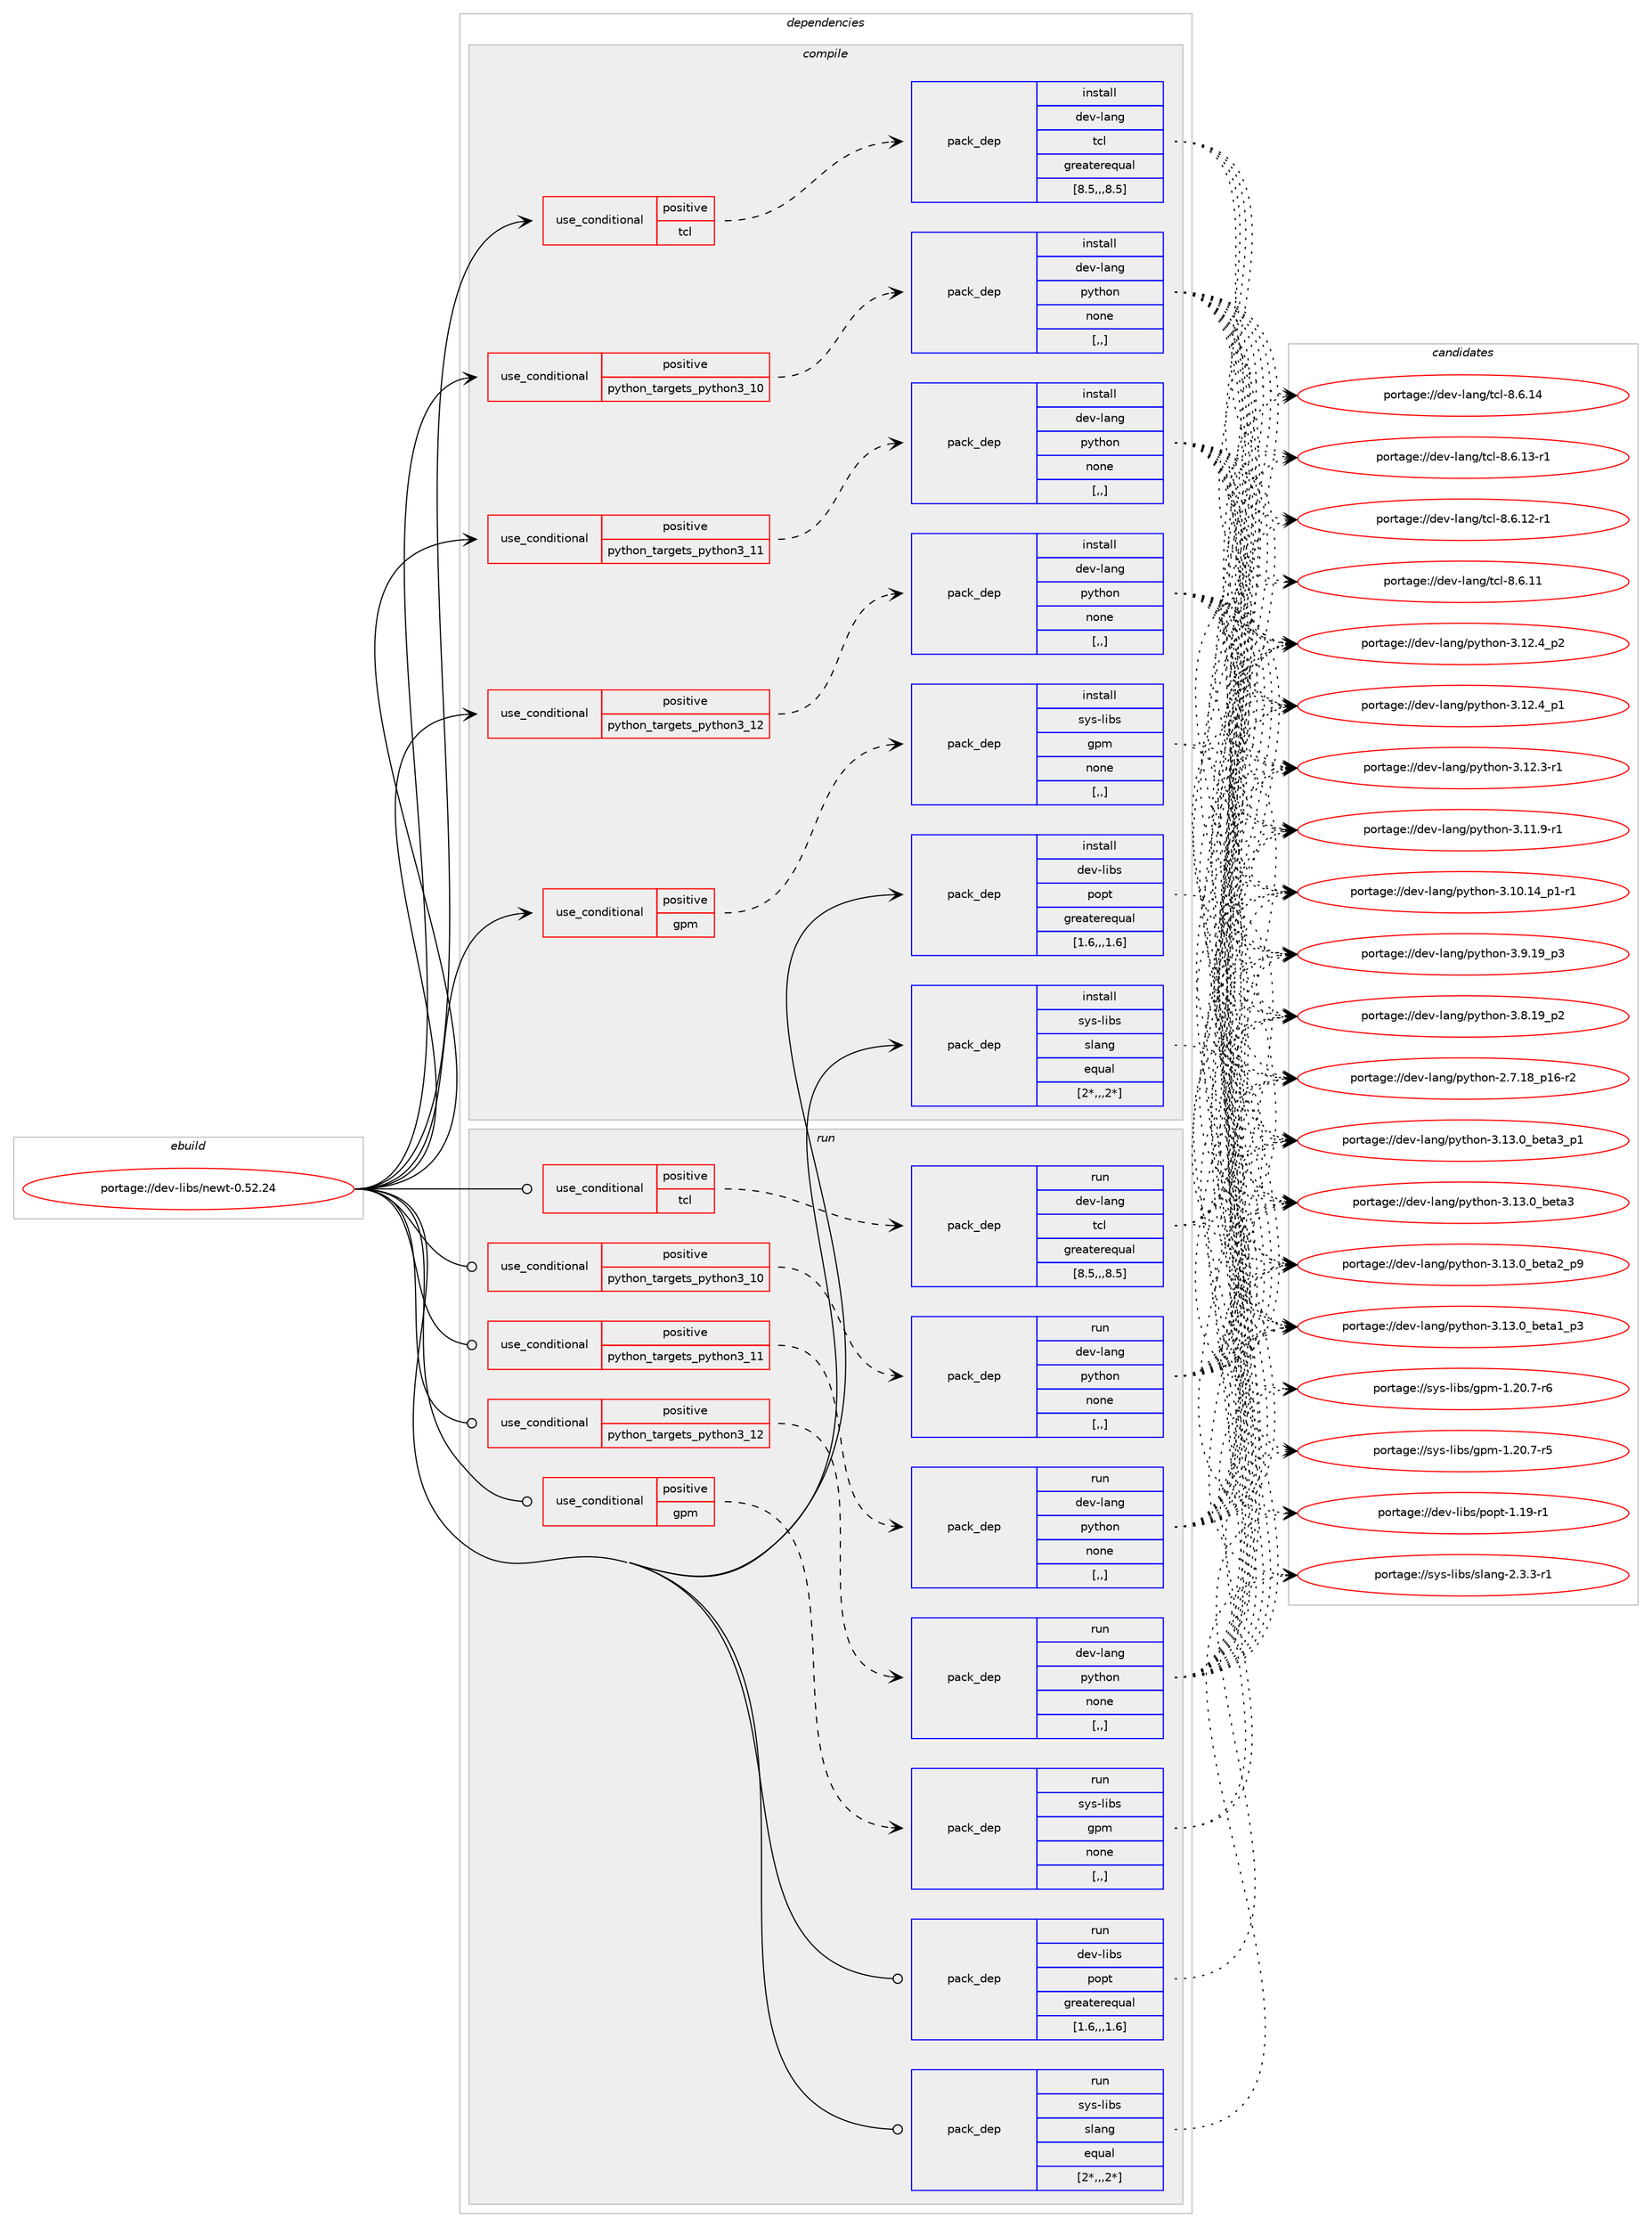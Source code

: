 digraph prolog {

# *************
# Graph options
# *************

newrank=true;
concentrate=true;
compound=true;
graph [rankdir=LR,fontname=Helvetica,fontsize=10,ranksep=1.5];#, ranksep=2.5, nodesep=0.2];
edge  [arrowhead=vee];
node  [fontname=Helvetica,fontsize=10];

# **********
# The ebuild
# **********

subgraph cluster_leftcol {
color=gray;
rank=same;
label=<<i>ebuild</i>>;
id [label="portage://dev-libs/newt-0.52.24", color=red, width=4, href="../dev-libs/newt-0.52.24.svg"];
}

# ****************
# The dependencies
# ****************

subgraph cluster_midcol {
color=gray;
label=<<i>dependencies</i>>;
subgraph cluster_compile {
fillcolor="#eeeeee";
style=filled;
label=<<i>compile</i>>;
subgraph cond27521 {
dependency111471 [label=<<TABLE BORDER="0" CELLBORDER="1" CELLSPACING="0" CELLPADDING="4"><TR><TD ROWSPAN="3" CELLPADDING="10">use_conditional</TD></TR><TR><TD>positive</TD></TR><TR><TD>gpm</TD></TR></TABLE>>, shape=none, color=red];
subgraph pack82767 {
dependency111472 [label=<<TABLE BORDER="0" CELLBORDER="1" CELLSPACING="0" CELLPADDING="4" WIDTH="220"><TR><TD ROWSPAN="6" CELLPADDING="30">pack_dep</TD></TR><TR><TD WIDTH="110">install</TD></TR><TR><TD>sys-libs</TD></TR><TR><TD>gpm</TD></TR><TR><TD>none</TD></TR><TR><TD>[,,]</TD></TR></TABLE>>, shape=none, color=blue];
}
dependency111471:e -> dependency111472:w [weight=20,style="dashed",arrowhead="vee"];
}
id:e -> dependency111471:w [weight=20,style="solid",arrowhead="vee"];
subgraph cond27522 {
dependency111473 [label=<<TABLE BORDER="0" CELLBORDER="1" CELLSPACING="0" CELLPADDING="4"><TR><TD ROWSPAN="3" CELLPADDING="10">use_conditional</TD></TR><TR><TD>positive</TD></TR><TR><TD>python_targets_python3_10</TD></TR></TABLE>>, shape=none, color=red];
subgraph pack82768 {
dependency111474 [label=<<TABLE BORDER="0" CELLBORDER="1" CELLSPACING="0" CELLPADDING="4" WIDTH="220"><TR><TD ROWSPAN="6" CELLPADDING="30">pack_dep</TD></TR><TR><TD WIDTH="110">install</TD></TR><TR><TD>dev-lang</TD></TR><TR><TD>python</TD></TR><TR><TD>none</TD></TR><TR><TD>[,,]</TD></TR></TABLE>>, shape=none, color=blue];
}
dependency111473:e -> dependency111474:w [weight=20,style="dashed",arrowhead="vee"];
}
id:e -> dependency111473:w [weight=20,style="solid",arrowhead="vee"];
subgraph cond27523 {
dependency111475 [label=<<TABLE BORDER="0" CELLBORDER="1" CELLSPACING="0" CELLPADDING="4"><TR><TD ROWSPAN="3" CELLPADDING="10">use_conditional</TD></TR><TR><TD>positive</TD></TR><TR><TD>python_targets_python3_11</TD></TR></TABLE>>, shape=none, color=red];
subgraph pack82769 {
dependency111476 [label=<<TABLE BORDER="0" CELLBORDER="1" CELLSPACING="0" CELLPADDING="4" WIDTH="220"><TR><TD ROWSPAN="6" CELLPADDING="30">pack_dep</TD></TR><TR><TD WIDTH="110">install</TD></TR><TR><TD>dev-lang</TD></TR><TR><TD>python</TD></TR><TR><TD>none</TD></TR><TR><TD>[,,]</TD></TR></TABLE>>, shape=none, color=blue];
}
dependency111475:e -> dependency111476:w [weight=20,style="dashed",arrowhead="vee"];
}
id:e -> dependency111475:w [weight=20,style="solid",arrowhead="vee"];
subgraph cond27524 {
dependency111477 [label=<<TABLE BORDER="0" CELLBORDER="1" CELLSPACING="0" CELLPADDING="4"><TR><TD ROWSPAN="3" CELLPADDING="10">use_conditional</TD></TR><TR><TD>positive</TD></TR><TR><TD>python_targets_python3_12</TD></TR></TABLE>>, shape=none, color=red];
subgraph pack82770 {
dependency111478 [label=<<TABLE BORDER="0" CELLBORDER="1" CELLSPACING="0" CELLPADDING="4" WIDTH="220"><TR><TD ROWSPAN="6" CELLPADDING="30">pack_dep</TD></TR><TR><TD WIDTH="110">install</TD></TR><TR><TD>dev-lang</TD></TR><TR><TD>python</TD></TR><TR><TD>none</TD></TR><TR><TD>[,,]</TD></TR></TABLE>>, shape=none, color=blue];
}
dependency111477:e -> dependency111478:w [weight=20,style="dashed",arrowhead="vee"];
}
id:e -> dependency111477:w [weight=20,style="solid",arrowhead="vee"];
subgraph cond27525 {
dependency111479 [label=<<TABLE BORDER="0" CELLBORDER="1" CELLSPACING="0" CELLPADDING="4"><TR><TD ROWSPAN="3" CELLPADDING="10">use_conditional</TD></TR><TR><TD>positive</TD></TR><TR><TD>tcl</TD></TR></TABLE>>, shape=none, color=red];
subgraph pack82771 {
dependency111480 [label=<<TABLE BORDER="0" CELLBORDER="1" CELLSPACING="0" CELLPADDING="4" WIDTH="220"><TR><TD ROWSPAN="6" CELLPADDING="30">pack_dep</TD></TR><TR><TD WIDTH="110">install</TD></TR><TR><TD>dev-lang</TD></TR><TR><TD>tcl</TD></TR><TR><TD>greaterequal</TD></TR><TR><TD>[8.5,,,8.5]</TD></TR></TABLE>>, shape=none, color=blue];
}
dependency111479:e -> dependency111480:w [weight=20,style="dashed",arrowhead="vee"];
}
id:e -> dependency111479:w [weight=20,style="solid",arrowhead="vee"];
subgraph pack82772 {
dependency111481 [label=<<TABLE BORDER="0" CELLBORDER="1" CELLSPACING="0" CELLPADDING="4" WIDTH="220"><TR><TD ROWSPAN="6" CELLPADDING="30">pack_dep</TD></TR><TR><TD WIDTH="110">install</TD></TR><TR><TD>dev-libs</TD></TR><TR><TD>popt</TD></TR><TR><TD>greaterequal</TD></TR><TR><TD>[1.6,,,1.6]</TD></TR></TABLE>>, shape=none, color=blue];
}
id:e -> dependency111481:w [weight=20,style="solid",arrowhead="vee"];
subgraph pack82773 {
dependency111482 [label=<<TABLE BORDER="0" CELLBORDER="1" CELLSPACING="0" CELLPADDING="4" WIDTH="220"><TR><TD ROWSPAN="6" CELLPADDING="30">pack_dep</TD></TR><TR><TD WIDTH="110">install</TD></TR><TR><TD>sys-libs</TD></TR><TR><TD>slang</TD></TR><TR><TD>equal</TD></TR><TR><TD>[2*,,,2*]</TD></TR></TABLE>>, shape=none, color=blue];
}
id:e -> dependency111482:w [weight=20,style="solid",arrowhead="vee"];
}
subgraph cluster_compileandrun {
fillcolor="#eeeeee";
style=filled;
label=<<i>compile and run</i>>;
}
subgraph cluster_run {
fillcolor="#eeeeee";
style=filled;
label=<<i>run</i>>;
subgraph cond27526 {
dependency111483 [label=<<TABLE BORDER="0" CELLBORDER="1" CELLSPACING="0" CELLPADDING="4"><TR><TD ROWSPAN="3" CELLPADDING="10">use_conditional</TD></TR><TR><TD>positive</TD></TR><TR><TD>gpm</TD></TR></TABLE>>, shape=none, color=red];
subgraph pack82774 {
dependency111484 [label=<<TABLE BORDER="0" CELLBORDER="1" CELLSPACING="0" CELLPADDING="4" WIDTH="220"><TR><TD ROWSPAN="6" CELLPADDING="30">pack_dep</TD></TR><TR><TD WIDTH="110">run</TD></TR><TR><TD>sys-libs</TD></TR><TR><TD>gpm</TD></TR><TR><TD>none</TD></TR><TR><TD>[,,]</TD></TR></TABLE>>, shape=none, color=blue];
}
dependency111483:e -> dependency111484:w [weight=20,style="dashed",arrowhead="vee"];
}
id:e -> dependency111483:w [weight=20,style="solid",arrowhead="odot"];
subgraph cond27527 {
dependency111485 [label=<<TABLE BORDER="0" CELLBORDER="1" CELLSPACING="0" CELLPADDING="4"><TR><TD ROWSPAN="3" CELLPADDING="10">use_conditional</TD></TR><TR><TD>positive</TD></TR><TR><TD>python_targets_python3_10</TD></TR></TABLE>>, shape=none, color=red];
subgraph pack82775 {
dependency111486 [label=<<TABLE BORDER="0" CELLBORDER="1" CELLSPACING="0" CELLPADDING="4" WIDTH="220"><TR><TD ROWSPAN="6" CELLPADDING="30">pack_dep</TD></TR><TR><TD WIDTH="110">run</TD></TR><TR><TD>dev-lang</TD></TR><TR><TD>python</TD></TR><TR><TD>none</TD></TR><TR><TD>[,,]</TD></TR></TABLE>>, shape=none, color=blue];
}
dependency111485:e -> dependency111486:w [weight=20,style="dashed",arrowhead="vee"];
}
id:e -> dependency111485:w [weight=20,style="solid",arrowhead="odot"];
subgraph cond27528 {
dependency111487 [label=<<TABLE BORDER="0" CELLBORDER="1" CELLSPACING="0" CELLPADDING="4"><TR><TD ROWSPAN="3" CELLPADDING="10">use_conditional</TD></TR><TR><TD>positive</TD></TR><TR><TD>python_targets_python3_11</TD></TR></TABLE>>, shape=none, color=red];
subgraph pack82776 {
dependency111488 [label=<<TABLE BORDER="0" CELLBORDER="1" CELLSPACING="0" CELLPADDING="4" WIDTH="220"><TR><TD ROWSPAN="6" CELLPADDING="30">pack_dep</TD></TR><TR><TD WIDTH="110">run</TD></TR><TR><TD>dev-lang</TD></TR><TR><TD>python</TD></TR><TR><TD>none</TD></TR><TR><TD>[,,]</TD></TR></TABLE>>, shape=none, color=blue];
}
dependency111487:e -> dependency111488:w [weight=20,style="dashed",arrowhead="vee"];
}
id:e -> dependency111487:w [weight=20,style="solid",arrowhead="odot"];
subgraph cond27529 {
dependency111489 [label=<<TABLE BORDER="0" CELLBORDER="1" CELLSPACING="0" CELLPADDING="4"><TR><TD ROWSPAN="3" CELLPADDING="10">use_conditional</TD></TR><TR><TD>positive</TD></TR><TR><TD>python_targets_python3_12</TD></TR></TABLE>>, shape=none, color=red];
subgraph pack82777 {
dependency111490 [label=<<TABLE BORDER="0" CELLBORDER="1" CELLSPACING="0" CELLPADDING="4" WIDTH="220"><TR><TD ROWSPAN="6" CELLPADDING="30">pack_dep</TD></TR><TR><TD WIDTH="110">run</TD></TR><TR><TD>dev-lang</TD></TR><TR><TD>python</TD></TR><TR><TD>none</TD></TR><TR><TD>[,,]</TD></TR></TABLE>>, shape=none, color=blue];
}
dependency111489:e -> dependency111490:w [weight=20,style="dashed",arrowhead="vee"];
}
id:e -> dependency111489:w [weight=20,style="solid",arrowhead="odot"];
subgraph cond27530 {
dependency111491 [label=<<TABLE BORDER="0" CELLBORDER="1" CELLSPACING="0" CELLPADDING="4"><TR><TD ROWSPAN="3" CELLPADDING="10">use_conditional</TD></TR><TR><TD>positive</TD></TR><TR><TD>tcl</TD></TR></TABLE>>, shape=none, color=red];
subgraph pack82778 {
dependency111492 [label=<<TABLE BORDER="0" CELLBORDER="1" CELLSPACING="0" CELLPADDING="4" WIDTH="220"><TR><TD ROWSPAN="6" CELLPADDING="30">pack_dep</TD></TR><TR><TD WIDTH="110">run</TD></TR><TR><TD>dev-lang</TD></TR><TR><TD>tcl</TD></TR><TR><TD>greaterequal</TD></TR><TR><TD>[8.5,,,8.5]</TD></TR></TABLE>>, shape=none, color=blue];
}
dependency111491:e -> dependency111492:w [weight=20,style="dashed",arrowhead="vee"];
}
id:e -> dependency111491:w [weight=20,style="solid",arrowhead="odot"];
subgraph pack82779 {
dependency111493 [label=<<TABLE BORDER="0" CELLBORDER="1" CELLSPACING="0" CELLPADDING="4" WIDTH="220"><TR><TD ROWSPAN="6" CELLPADDING="30">pack_dep</TD></TR><TR><TD WIDTH="110">run</TD></TR><TR><TD>dev-libs</TD></TR><TR><TD>popt</TD></TR><TR><TD>greaterequal</TD></TR><TR><TD>[1.6,,,1.6]</TD></TR></TABLE>>, shape=none, color=blue];
}
id:e -> dependency111493:w [weight=20,style="solid",arrowhead="odot"];
subgraph pack82780 {
dependency111494 [label=<<TABLE BORDER="0" CELLBORDER="1" CELLSPACING="0" CELLPADDING="4" WIDTH="220"><TR><TD ROWSPAN="6" CELLPADDING="30">pack_dep</TD></TR><TR><TD WIDTH="110">run</TD></TR><TR><TD>sys-libs</TD></TR><TR><TD>slang</TD></TR><TR><TD>equal</TD></TR><TR><TD>[2*,,,2*]</TD></TR></TABLE>>, shape=none, color=blue];
}
id:e -> dependency111494:w [weight=20,style="solid",arrowhead="odot"];
}
}

# **************
# The candidates
# **************

subgraph cluster_choices {
rank=same;
color=gray;
label=<<i>candidates</i>>;

subgraph choice82767 {
color=black;
nodesep=1;
choice115121115451081059811547103112109454946504846554511454 [label="portage://sys-libs/gpm-1.20.7-r6", color=red, width=4,href="../sys-libs/gpm-1.20.7-r6.svg"];
choice115121115451081059811547103112109454946504846554511453 [label="portage://sys-libs/gpm-1.20.7-r5", color=red, width=4,href="../sys-libs/gpm-1.20.7-r5.svg"];
dependency111472:e -> choice115121115451081059811547103112109454946504846554511454:w [style=dotted,weight="100"];
dependency111472:e -> choice115121115451081059811547103112109454946504846554511453:w [style=dotted,weight="100"];
}
subgraph choice82768 {
color=black;
nodesep=1;
choice10010111845108971101034711212111610411111045514649514648959810111697519511249 [label="portage://dev-lang/python-3.13.0_beta3_p1", color=red, width=4,href="../dev-lang/python-3.13.0_beta3_p1.svg"];
choice1001011184510897110103471121211161041111104551464951464895981011169751 [label="portage://dev-lang/python-3.13.0_beta3", color=red, width=4,href="../dev-lang/python-3.13.0_beta3.svg"];
choice10010111845108971101034711212111610411111045514649514648959810111697509511257 [label="portage://dev-lang/python-3.13.0_beta2_p9", color=red, width=4,href="../dev-lang/python-3.13.0_beta2_p9.svg"];
choice10010111845108971101034711212111610411111045514649514648959810111697499511251 [label="portage://dev-lang/python-3.13.0_beta1_p3", color=red, width=4,href="../dev-lang/python-3.13.0_beta1_p3.svg"];
choice100101118451089711010347112121116104111110455146495046529511250 [label="portage://dev-lang/python-3.12.4_p2", color=red, width=4,href="../dev-lang/python-3.12.4_p2.svg"];
choice100101118451089711010347112121116104111110455146495046529511249 [label="portage://dev-lang/python-3.12.4_p1", color=red, width=4,href="../dev-lang/python-3.12.4_p1.svg"];
choice100101118451089711010347112121116104111110455146495046514511449 [label="portage://dev-lang/python-3.12.3-r1", color=red, width=4,href="../dev-lang/python-3.12.3-r1.svg"];
choice100101118451089711010347112121116104111110455146494946574511449 [label="portage://dev-lang/python-3.11.9-r1", color=red, width=4,href="../dev-lang/python-3.11.9-r1.svg"];
choice100101118451089711010347112121116104111110455146494846495295112494511449 [label="portage://dev-lang/python-3.10.14_p1-r1", color=red, width=4,href="../dev-lang/python-3.10.14_p1-r1.svg"];
choice100101118451089711010347112121116104111110455146574649579511251 [label="portage://dev-lang/python-3.9.19_p3", color=red, width=4,href="../dev-lang/python-3.9.19_p3.svg"];
choice100101118451089711010347112121116104111110455146564649579511250 [label="portage://dev-lang/python-3.8.19_p2", color=red, width=4,href="../dev-lang/python-3.8.19_p2.svg"];
choice100101118451089711010347112121116104111110455046554649569511249544511450 [label="portage://dev-lang/python-2.7.18_p16-r2", color=red, width=4,href="../dev-lang/python-2.7.18_p16-r2.svg"];
dependency111474:e -> choice10010111845108971101034711212111610411111045514649514648959810111697519511249:w [style=dotted,weight="100"];
dependency111474:e -> choice1001011184510897110103471121211161041111104551464951464895981011169751:w [style=dotted,weight="100"];
dependency111474:e -> choice10010111845108971101034711212111610411111045514649514648959810111697509511257:w [style=dotted,weight="100"];
dependency111474:e -> choice10010111845108971101034711212111610411111045514649514648959810111697499511251:w [style=dotted,weight="100"];
dependency111474:e -> choice100101118451089711010347112121116104111110455146495046529511250:w [style=dotted,weight="100"];
dependency111474:e -> choice100101118451089711010347112121116104111110455146495046529511249:w [style=dotted,weight="100"];
dependency111474:e -> choice100101118451089711010347112121116104111110455146495046514511449:w [style=dotted,weight="100"];
dependency111474:e -> choice100101118451089711010347112121116104111110455146494946574511449:w [style=dotted,weight="100"];
dependency111474:e -> choice100101118451089711010347112121116104111110455146494846495295112494511449:w [style=dotted,weight="100"];
dependency111474:e -> choice100101118451089711010347112121116104111110455146574649579511251:w [style=dotted,weight="100"];
dependency111474:e -> choice100101118451089711010347112121116104111110455146564649579511250:w [style=dotted,weight="100"];
dependency111474:e -> choice100101118451089711010347112121116104111110455046554649569511249544511450:w [style=dotted,weight="100"];
}
subgraph choice82769 {
color=black;
nodesep=1;
choice10010111845108971101034711212111610411111045514649514648959810111697519511249 [label="portage://dev-lang/python-3.13.0_beta3_p1", color=red, width=4,href="../dev-lang/python-3.13.0_beta3_p1.svg"];
choice1001011184510897110103471121211161041111104551464951464895981011169751 [label="portage://dev-lang/python-3.13.0_beta3", color=red, width=4,href="../dev-lang/python-3.13.0_beta3.svg"];
choice10010111845108971101034711212111610411111045514649514648959810111697509511257 [label="portage://dev-lang/python-3.13.0_beta2_p9", color=red, width=4,href="../dev-lang/python-3.13.0_beta2_p9.svg"];
choice10010111845108971101034711212111610411111045514649514648959810111697499511251 [label="portage://dev-lang/python-3.13.0_beta1_p3", color=red, width=4,href="../dev-lang/python-3.13.0_beta1_p3.svg"];
choice100101118451089711010347112121116104111110455146495046529511250 [label="portage://dev-lang/python-3.12.4_p2", color=red, width=4,href="../dev-lang/python-3.12.4_p2.svg"];
choice100101118451089711010347112121116104111110455146495046529511249 [label="portage://dev-lang/python-3.12.4_p1", color=red, width=4,href="../dev-lang/python-3.12.4_p1.svg"];
choice100101118451089711010347112121116104111110455146495046514511449 [label="portage://dev-lang/python-3.12.3-r1", color=red, width=4,href="../dev-lang/python-3.12.3-r1.svg"];
choice100101118451089711010347112121116104111110455146494946574511449 [label="portage://dev-lang/python-3.11.9-r1", color=red, width=4,href="../dev-lang/python-3.11.9-r1.svg"];
choice100101118451089711010347112121116104111110455146494846495295112494511449 [label="portage://dev-lang/python-3.10.14_p1-r1", color=red, width=4,href="../dev-lang/python-3.10.14_p1-r1.svg"];
choice100101118451089711010347112121116104111110455146574649579511251 [label="portage://dev-lang/python-3.9.19_p3", color=red, width=4,href="../dev-lang/python-3.9.19_p3.svg"];
choice100101118451089711010347112121116104111110455146564649579511250 [label="portage://dev-lang/python-3.8.19_p2", color=red, width=4,href="../dev-lang/python-3.8.19_p2.svg"];
choice100101118451089711010347112121116104111110455046554649569511249544511450 [label="portage://dev-lang/python-2.7.18_p16-r2", color=red, width=4,href="../dev-lang/python-2.7.18_p16-r2.svg"];
dependency111476:e -> choice10010111845108971101034711212111610411111045514649514648959810111697519511249:w [style=dotted,weight="100"];
dependency111476:e -> choice1001011184510897110103471121211161041111104551464951464895981011169751:w [style=dotted,weight="100"];
dependency111476:e -> choice10010111845108971101034711212111610411111045514649514648959810111697509511257:w [style=dotted,weight="100"];
dependency111476:e -> choice10010111845108971101034711212111610411111045514649514648959810111697499511251:w [style=dotted,weight="100"];
dependency111476:e -> choice100101118451089711010347112121116104111110455146495046529511250:w [style=dotted,weight="100"];
dependency111476:e -> choice100101118451089711010347112121116104111110455146495046529511249:w [style=dotted,weight="100"];
dependency111476:e -> choice100101118451089711010347112121116104111110455146495046514511449:w [style=dotted,weight="100"];
dependency111476:e -> choice100101118451089711010347112121116104111110455146494946574511449:w [style=dotted,weight="100"];
dependency111476:e -> choice100101118451089711010347112121116104111110455146494846495295112494511449:w [style=dotted,weight="100"];
dependency111476:e -> choice100101118451089711010347112121116104111110455146574649579511251:w [style=dotted,weight="100"];
dependency111476:e -> choice100101118451089711010347112121116104111110455146564649579511250:w [style=dotted,weight="100"];
dependency111476:e -> choice100101118451089711010347112121116104111110455046554649569511249544511450:w [style=dotted,weight="100"];
}
subgraph choice82770 {
color=black;
nodesep=1;
choice10010111845108971101034711212111610411111045514649514648959810111697519511249 [label="portage://dev-lang/python-3.13.0_beta3_p1", color=red, width=4,href="../dev-lang/python-3.13.0_beta3_p1.svg"];
choice1001011184510897110103471121211161041111104551464951464895981011169751 [label="portage://dev-lang/python-3.13.0_beta3", color=red, width=4,href="../dev-lang/python-3.13.0_beta3.svg"];
choice10010111845108971101034711212111610411111045514649514648959810111697509511257 [label="portage://dev-lang/python-3.13.0_beta2_p9", color=red, width=4,href="../dev-lang/python-3.13.0_beta2_p9.svg"];
choice10010111845108971101034711212111610411111045514649514648959810111697499511251 [label="portage://dev-lang/python-3.13.0_beta1_p3", color=red, width=4,href="../dev-lang/python-3.13.0_beta1_p3.svg"];
choice100101118451089711010347112121116104111110455146495046529511250 [label="portage://dev-lang/python-3.12.4_p2", color=red, width=4,href="../dev-lang/python-3.12.4_p2.svg"];
choice100101118451089711010347112121116104111110455146495046529511249 [label="portage://dev-lang/python-3.12.4_p1", color=red, width=4,href="../dev-lang/python-3.12.4_p1.svg"];
choice100101118451089711010347112121116104111110455146495046514511449 [label="portage://dev-lang/python-3.12.3-r1", color=red, width=4,href="../dev-lang/python-3.12.3-r1.svg"];
choice100101118451089711010347112121116104111110455146494946574511449 [label="portage://dev-lang/python-3.11.9-r1", color=red, width=4,href="../dev-lang/python-3.11.9-r1.svg"];
choice100101118451089711010347112121116104111110455146494846495295112494511449 [label="portage://dev-lang/python-3.10.14_p1-r1", color=red, width=4,href="../dev-lang/python-3.10.14_p1-r1.svg"];
choice100101118451089711010347112121116104111110455146574649579511251 [label="portage://dev-lang/python-3.9.19_p3", color=red, width=4,href="../dev-lang/python-3.9.19_p3.svg"];
choice100101118451089711010347112121116104111110455146564649579511250 [label="portage://dev-lang/python-3.8.19_p2", color=red, width=4,href="../dev-lang/python-3.8.19_p2.svg"];
choice100101118451089711010347112121116104111110455046554649569511249544511450 [label="portage://dev-lang/python-2.7.18_p16-r2", color=red, width=4,href="../dev-lang/python-2.7.18_p16-r2.svg"];
dependency111478:e -> choice10010111845108971101034711212111610411111045514649514648959810111697519511249:w [style=dotted,weight="100"];
dependency111478:e -> choice1001011184510897110103471121211161041111104551464951464895981011169751:w [style=dotted,weight="100"];
dependency111478:e -> choice10010111845108971101034711212111610411111045514649514648959810111697509511257:w [style=dotted,weight="100"];
dependency111478:e -> choice10010111845108971101034711212111610411111045514649514648959810111697499511251:w [style=dotted,weight="100"];
dependency111478:e -> choice100101118451089711010347112121116104111110455146495046529511250:w [style=dotted,weight="100"];
dependency111478:e -> choice100101118451089711010347112121116104111110455146495046529511249:w [style=dotted,weight="100"];
dependency111478:e -> choice100101118451089711010347112121116104111110455146495046514511449:w [style=dotted,weight="100"];
dependency111478:e -> choice100101118451089711010347112121116104111110455146494946574511449:w [style=dotted,weight="100"];
dependency111478:e -> choice100101118451089711010347112121116104111110455146494846495295112494511449:w [style=dotted,weight="100"];
dependency111478:e -> choice100101118451089711010347112121116104111110455146574649579511251:w [style=dotted,weight="100"];
dependency111478:e -> choice100101118451089711010347112121116104111110455146564649579511250:w [style=dotted,weight="100"];
dependency111478:e -> choice100101118451089711010347112121116104111110455046554649569511249544511450:w [style=dotted,weight="100"];
}
subgraph choice82771 {
color=black;
nodesep=1;
choice1001011184510897110103471169910845564654464952 [label="portage://dev-lang/tcl-8.6.14", color=red, width=4,href="../dev-lang/tcl-8.6.14.svg"];
choice10010111845108971101034711699108455646544649514511449 [label="portage://dev-lang/tcl-8.6.13-r1", color=red, width=4,href="../dev-lang/tcl-8.6.13-r1.svg"];
choice10010111845108971101034711699108455646544649504511449 [label="portage://dev-lang/tcl-8.6.12-r1", color=red, width=4,href="../dev-lang/tcl-8.6.12-r1.svg"];
choice1001011184510897110103471169910845564654464949 [label="portage://dev-lang/tcl-8.6.11", color=red, width=4,href="../dev-lang/tcl-8.6.11.svg"];
dependency111480:e -> choice1001011184510897110103471169910845564654464952:w [style=dotted,weight="100"];
dependency111480:e -> choice10010111845108971101034711699108455646544649514511449:w [style=dotted,weight="100"];
dependency111480:e -> choice10010111845108971101034711699108455646544649504511449:w [style=dotted,weight="100"];
dependency111480:e -> choice1001011184510897110103471169910845564654464949:w [style=dotted,weight="100"];
}
subgraph choice82772 {
color=black;
nodesep=1;
choice10010111845108105981154711211111211645494649574511449 [label="portage://dev-libs/popt-1.19-r1", color=red, width=4,href="../dev-libs/popt-1.19-r1.svg"];
dependency111481:e -> choice10010111845108105981154711211111211645494649574511449:w [style=dotted,weight="100"];
}
subgraph choice82773 {
color=black;
nodesep=1;
choice115121115451081059811547115108971101034550465146514511449 [label="portage://sys-libs/slang-2.3.3-r1", color=red, width=4,href="../sys-libs/slang-2.3.3-r1.svg"];
dependency111482:e -> choice115121115451081059811547115108971101034550465146514511449:w [style=dotted,weight="100"];
}
subgraph choice82774 {
color=black;
nodesep=1;
choice115121115451081059811547103112109454946504846554511454 [label="portage://sys-libs/gpm-1.20.7-r6", color=red, width=4,href="../sys-libs/gpm-1.20.7-r6.svg"];
choice115121115451081059811547103112109454946504846554511453 [label="portage://sys-libs/gpm-1.20.7-r5", color=red, width=4,href="../sys-libs/gpm-1.20.7-r5.svg"];
dependency111484:e -> choice115121115451081059811547103112109454946504846554511454:w [style=dotted,weight="100"];
dependency111484:e -> choice115121115451081059811547103112109454946504846554511453:w [style=dotted,weight="100"];
}
subgraph choice82775 {
color=black;
nodesep=1;
choice10010111845108971101034711212111610411111045514649514648959810111697519511249 [label="portage://dev-lang/python-3.13.0_beta3_p1", color=red, width=4,href="../dev-lang/python-3.13.0_beta3_p1.svg"];
choice1001011184510897110103471121211161041111104551464951464895981011169751 [label="portage://dev-lang/python-3.13.0_beta3", color=red, width=4,href="../dev-lang/python-3.13.0_beta3.svg"];
choice10010111845108971101034711212111610411111045514649514648959810111697509511257 [label="portage://dev-lang/python-3.13.0_beta2_p9", color=red, width=4,href="../dev-lang/python-3.13.0_beta2_p9.svg"];
choice10010111845108971101034711212111610411111045514649514648959810111697499511251 [label="portage://dev-lang/python-3.13.0_beta1_p3", color=red, width=4,href="../dev-lang/python-3.13.0_beta1_p3.svg"];
choice100101118451089711010347112121116104111110455146495046529511250 [label="portage://dev-lang/python-3.12.4_p2", color=red, width=4,href="../dev-lang/python-3.12.4_p2.svg"];
choice100101118451089711010347112121116104111110455146495046529511249 [label="portage://dev-lang/python-3.12.4_p1", color=red, width=4,href="../dev-lang/python-3.12.4_p1.svg"];
choice100101118451089711010347112121116104111110455146495046514511449 [label="portage://dev-lang/python-3.12.3-r1", color=red, width=4,href="../dev-lang/python-3.12.3-r1.svg"];
choice100101118451089711010347112121116104111110455146494946574511449 [label="portage://dev-lang/python-3.11.9-r1", color=red, width=4,href="../dev-lang/python-3.11.9-r1.svg"];
choice100101118451089711010347112121116104111110455146494846495295112494511449 [label="portage://dev-lang/python-3.10.14_p1-r1", color=red, width=4,href="../dev-lang/python-3.10.14_p1-r1.svg"];
choice100101118451089711010347112121116104111110455146574649579511251 [label="portage://dev-lang/python-3.9.19_p3", color=red, width=4,href="../dev-lang/python-3.9.19_p3.svg"];
choice100101118451089711010347112121116104111110455146564649579511250 [label="portage://dev-lang/python-3.8.19_p2", color=red, width=4,href="../dev-lang/python-3.8.19_p2.svg"];
choice100101118451089711010347112121116104111110455046554649569511249544511450 [label="portage://dev-lang/python-2.7.18_p16-r2", color=red, width=4,href="../dev-lang/python-2.7.18_p16-r2.svg"];
dependency111486:e -> choice10010111845108971101034711212111610411111045514649514648959810111697519511249:w [style=dotted,weight="100"];
dependency111486:e -> choice1001011184510897110103471121211161041111104551464951464895981011169751:w [style=dotted,weight="100"];
dependency111486:e -> choice10010111845108971101034711212111610411111045514649514648959810111697509511257:w [style=dotted,weight="100"];
dependency111486:e -> choice10010111845108971101034711212111610411111045514649514648959810111697499511251:w [style=dotted,weight="100"];
dependency111486:e -> choice100101118451089711010347112121116104111110455146495046529511250:w [style=dotted,weight="100"];
dependency111486:e -> choice100101118451089711010347112121116104111110455146495046529511249:w [style=dotted,weight="100"];
dependency111486:e -> choice100101118451089711010347112121116104111110455146495046514511449:w [style=dotted,weight="100"];
dependency111486:e -> choice100101118451089711010347112121116104111110455146494946574511449:w [style=dotted,weight="100"];
dependency111486:e -> choice100101118451089711010347112121116104111110455146494846495295112494511449:w [style=dotted,weight="100"];
dependency111486:e -> choice100101118451089711010347112121116104111110455146574649579511251:w [style=dotted,weight="100"];
dependency111486:e -> choice100101118451089711010347112121116104111110455146564649579511250:w [style=dotted,weight="100"];
dependency111486:e -> choice100101118451089711010347112121116104111110455046554649569511249544511450:w [style=dotted,weight="100"];
}
subgraph choice82776 {
color=black;
nodesep=1;
choice10010111845108971101034711212111610411111045514649514648959810111697519511249 [label="portage://dev-lang/python-3.13.0_beta3_p1", color=red, width=4,href="../dev-lang/python-3.13.0_beta3_p1.svg"];
choice1001011184510897110103471121211161041111104551464951464895981011169751 [label="portage://dev-lang/python-3.13.0_beta3", color=red, width=4,href="../dev-lang/python-3.13.0_beta3.svg"];
choice10010111845108971101034711212111610411111045514649514648959810111697509511257 [label="portage://dev-lang/python-3.13.0_beta2_p9", color=red, width=4,href="../dev-lang/python-3.13.0_beta2_p9.svg"];
choice10010111845108971101034711212111610411111045514649514648959810111697499511251 [label="portage://dev-lang/python-3.13.0_beta1_p3", color=red, width=4,href="../dev-lang/python-3.13.0_beta1_p3.svg"];
choice100101118451089711010347112121116104111110455146495046529511250 [label="portage://dev-lang/python-3.12.4_p2", color=red, width=4,href="../dev-lang/python-3.12.4_p2.svg"];
choice100101118451089711010347112121116104111110455146495046529511249 [label="portage://dev-lang/python-3.12.4_p1", color=red, width=4,href="../dev-lang/python-3.12.4_p1.svg"];
choice100101118451089711010347112121116104111110455146495046514511449 [label="portage://dev-lang/python-3.12.3-r1", color=red, width=4,href="../dev-lang/python-3.12.3-r1.svg"];
choice100101118451089711010347112121116104111110455146494946574511449 [label="portage://dev-lang/python-3.11.9-r1", color=red, width=4,href="../dev-lang/python-3.11.9-r1.svg"];
choice100101118451089711010347112121116104111110455146494846495295112494511449 [label="portage://dev-lang/python-3.10.14_p1-r1", color=red, width=4,href="../dev-lang/python-3.10.14_p1-r1.svg"];
choice100101118451089711010347112121116104111110455146574649579511251 [label="portage://dev-lang/python-3.9.19_p3", color=red, width=4,href="../dev-lang/python-3.9.19_p3.svg"];
choice100101118451089711010347112121116104111110455146564649579511250 [label="portage://dev-lang/python-3.8.19_p2", color=red, width=4,href="../dev-lang/python-3.8.19_p2.svg"];
choice100101118451089711010347112121116104111110455046554649569511249544511450 [label="portage://dev-lang/python-2.7.18_p16-r2", color=red, width=4,href="../dev-lang/python-2.7.18_p16-r2.svg"];
dependency111488:e -> choice10010111845108971101034711212111610411111045514649514648959810111697519511249:w [style=dotted,weight="100"];
dependency111488:e -> choice1001011184510897110103471121211161041111104551464951464895981011169751:w [style=dotted,weight="100"];
dependency111488:e -> choice10010111845108971101034711212111610411111045514649514648959810111697509511257:w [style=dotted,weight="100"];
dependency111488:e -> choice10010111845108971101034711212111610411111045514649514648959810111697499511251:w [style=dotted,weight="100"];
dependency111488:e -> choice100101118451089711010347112121116104111110455146495046529511250:w [style=dotted,weight="100"];
dependency111488:e -> choice100101118451089711010347112121116104111110455146495046529511249:w [style=dotted,weight="100"];
dependency111488:e -> choice100101118451089711010347112121116104111110455146495046514511449:w [style=dotted,weight="100"];
dependency111488:e -> choice100101118451089711010347112121116104111110455146494946574511449:w [style=dotted,weight="100"];
dependency111488:e -> choice100101118451089711010347112121116104111110455146494846495295112494511449:w [style=dotted,weight="100"];
dependency111488:e -> choice100101118451089711010347112121116104111110455146574649579511251:w [style=dotted,weight="100"];
dependency111488:e -> choice100101118451089711010347112121116104111110455146564649579511250:w [style=dotted,weight="100"];
dependency111488:e -> choice100101118451089711010347112121116104111110455046554649569511249544511450:w [style=dotted,weight="100"];
}
subgraph choice82777 {
color=black;
nodesep=1;
choice10010111845108971101034711212111610411111045514649514648959810111697519511249 [label="portage://dev-lang/python-3.13.0_beta3_p1", color=red, width=4,href="../dev-lang/python-3.13.0_beta3_p1.svg"];
choice1001011184510897110103471121211161041111104551464951464895981011169751 [label="portage://dev-lang/python-3.13.0_beta3", color=red, width=4,href="../dev-lang/python-3.13.0_beta3.svg"];
choice10010111845108971101034711212111610411111045514649514648959810111697509511257 [label="portage://dev-lang/python-3.13.0_beta2_p9", color=red, width=4,href="../dev-lang/python-3.13.0_beta2_p9.svg"];
choice10010111845108971101034711212111610411111045514649514648959810111697499511251 [label="portage://dev-lang/python-3.13.0_beta1_p3", color=red, width=4,href="../dev-lang/python-3.13.0_beta1_p3.svg"];
choice100101118451089711010347112121116104111110455146495046529511250 [label="portage://dev-lang/python-3.12.4_p2", color=red, width=4,href="../dev-lang/python-3.12.4_p2.svg"];
choice100101118451089711010347112121116104111110455146495046529511249 [label="portage://dev-lang/python-3.12.4_p1", color=red, width=4,href="../dev-lang/python-3.12.4_p1.svg"];
choice100101118451089711010347112121116104111110455146495046514511449 [label="portage://dev-lang/python-3.12.3-r1", color=red, width=4,href="../dev-lang/python-3.12.3-r1.svg"];
choice100101118451089711010347112121116104111110455146494946574511449 [label="portage://dev-lang/python-3.11.9-r1", color=red, width=4,href="../dev-lang/python-3.11.9-r1.svg"];
choice100101118451089711010347112121116104111110455146494846495295112494511449 [label="portage://dev-lang/python-3.10.14_p1-r1", color=red, width=4,href="../dev-lang/python-3.10.14_p1-r1.svg"];
choice100101118451089711010347112121116104111110455146574649579511251 [label="portage://dev-lang/python-3.9.19_p3", color=red, width=4,href="../dev-lang/python-3.9.19_p3.svg"];
choice100101118451089711010347112121116104111110455146564649579511250 [label="portage://dev-lang/python-3.8.19_p2", color=red, width=4,href="../dev-lang/python-3.8.19_p2.svg"];
choice100101118451089711010347112121116104111110455046554649569511249544511450 [label="portage://dev-lang/python-2.7.18_p16-r2", color=red, width=4,href="../dev-lang/python-2.7.18_p16-r2.svg"];
dependency111490:e -> choice10010111845108971101034711212111610411111045514649514648959810111697519511249:w [style=dotted,weight="100"];
dependency111490:e -> choice1001011184510897110103471121211161041111104551464951464895981011169751:w [style=dotted,weight="100"];
dependency111490:e -> choice10010111845108971101034711212111610411111045514649514648959810111697509511257:w [style=dotted,weight="100"];
dependency111490:e -> choice10010111845108971101034711212111610411111045514649514648959810111697499511251:w [style=dotted,weight="100"];
dependency111490:e -> choice100101118451089711010347112121116104111110455146495046529511250:w [style=dotted,weight="100"];
dependency111490:e -> choice100101118451089711010347112121116104111110455146495046529511249:w [style=dotted,weight="100"];
dependency111490:e -> choice100101118451089711010347112121116104111110455146495046514511449:w [style=dotted,weight="100"];
dependency111490:e -> choice100101118451089711010347112121116104111110455146494946574511449:w [style=dotted,weight="100"];
dependency111490:e -> choice100101118451089711010347112121116104111110455146494846495295112494511449:w [style=dotted,weight="100"];
dependency111490:e -> choice100101118451089711010347112121116104111110455146574649579511251:w [style=dotted,weight="100"];
dependency111490:e -> choice100101118451089711010347112121116104111110455146564649579511250:w [style=dotted,weight="100"];
dependency111490:e -> choice100101118451089711010347112121116104111110455046554649569511249544511450:w [style=dotted,weight="100"];
}
subgraph choice82778 {
color=black;
nodesep=1;
choice1001011184510897110103471169910845564654464952 [label="portage://dev-lang/tcl-8.6.14", color=red, width=4,href="../dev-lang/tcl-8.6.14.svg"];
choice10010111845108971101034711699108455646544649514511449 [label="portage://dev-lang/tcl-8.6.13-r1", color=red, width=4,href="../dev-lang/tcl-8.6.13-r1.svg"];
choice10010111845108971101034711699108455646544649504511449 [label="portage://dev-lang/tcl-8.6.12-r1", color=red, width=4,href="../dev-lang/tcl-8.6.12-r1.svg"];
choice1001011184510897110103471169910845564654464949 [label="portage://dev-lang/tcl-8.6.11", color=red, width=4,href="../dev-lang/tcl-8.6.11.svg"];
dependency111492:e -> choice1001011184510897110103471169910845564654464952:w [style=dotted,weight="100"];
dependency111492:e -> choice10010111845108971101034711699108455646544649514511449:w [style=dotted,weight="100"];
dependency111492:e -> choice10010111845108971101034711699108455646544649504511449:w [style=dotted,weight="100"];
dependency111492:e -> choice1001011184510897110103471169910845564654464949:w [style=dotted,weight="100"];
}
subgraph choice82779 {
color=black;
nodesep=1;
choice10010111845108105981154711211111211645494649574511449 [label="portage://dev-libs/popt-1.19-r1", color=red, width=4,href="../dev-libs/popt-1.19-r1.svg"];
dependency111493:e -> choice10010111845108105981154711211111211645494649574511449:w [style=dotted,weight="100"];
}
subgraph choice82780 {
color=black;
nodesep=1;
choice115121115451081059811547115108971101034550465146514511449 [label="portage://sys-libs/slang-2.3.3-r1", color=red, width=4,href="../sys-libs/slang-2.3.3-r1.svg"];
dependency111494:e -> choice115121115451081059811547115108971101034550465146514511449:w [style=dotted,weight="100"];
}
}

}
